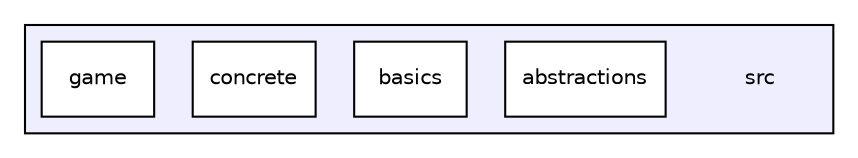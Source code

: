 digraph "src" {
  compound=true
  node [ fontsize="10", fontname="Helvetica"];
  edge [ labelfontsize="10", labelfontname="Helvetica"];
  subgraph clusterdir_68267d1309a1af8e8297ef4c3efbcdba {
    graph [ bgcolor="#eeeeff", pencolor="black", label="" URL="dir_68267d1309a1af8e8297ef4c3efbcdba.html"];
    dir_68267d1309a1af8e8297ef4c3efbcdba [shape=plaintext label="src"];
    dir_736f4441a88d87081e5d7649d28d251c [shape=box label="abstractions" color="black" fillcolor="white" style="filled" URL="dir_736f4441a88d87081e5d7649d28d251c.html"];
    dir_c0e3364be26ba55b5456ccfa6993ad7a [shape=box label="basics" color="black" fillcolor="white" style="filled" URL="dir_c0e3364be26ba55b5456ccfa6993ad7a.html"];
    dir_931165ef8d44a9eecfed8a330c5981c3 [shape=box label="concrete" color="black" fillcolor="white" style="filled" URL="dir_931165ef8d44a9eecfed8a330c5981c3.html"];
    dir_1699be727a800b1d059c6f7f2b91d2ee [shape=box label="game" color="black" fillcolor="white" style="filled" URL="dir_1699be727a800b1d059c6f7f2b91d2ee.html"];
  }
}
